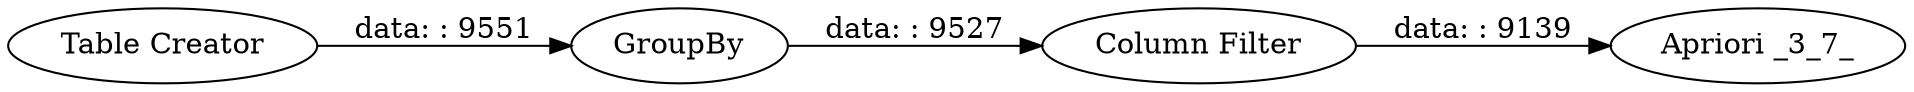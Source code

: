 digraph {
	"-1674972358513515430_1" [label="Table Creator"]
	"-1674972358513515430_3" [label="Column Filter"]
	"-1674972358513515430_2" [label=GroupBy]
	"-1674972358513515430_4" [label="Apriori _3_7_"]
	"-1674972358513515430_1" -> "-1674972358513515430_2" [label="data: : 9551"]
	"-1674972358513515430_2" -> "-1674972358513515430_3" [label="data: : 9527"]
	"-1674972358513515430_3" -> "-1674972358513515430_4" [label="data: : 9139"]
	rankdir=LR
}
